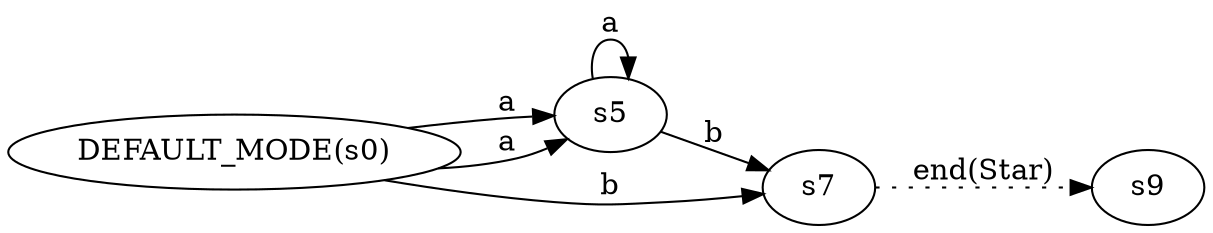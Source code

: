 digraph ATN {
  rankdir=LR;

  "DEFAULT_MODE(s0)" -> s5 [label=a]
  s5 -> s5 [label=a]
  s5 -> s7 [label=b]
  s7 -> s9 [label="end(Star)", style=dotted]
  "DEFAULT_MODE(s0)" -> s5 [label=a]
  "DEFAULT_MODE(s0)" -> s7 [label=b]
}